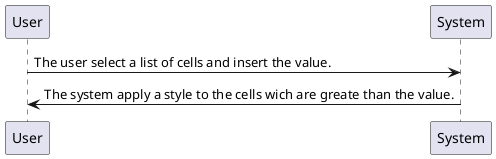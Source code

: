 @startuml doc-files/Lang03.2-analyse.png
User -> System : The user select a list of cells and insert the value.
System -> User : The system apply a style to the cells wich are greate than the value.
@enduml